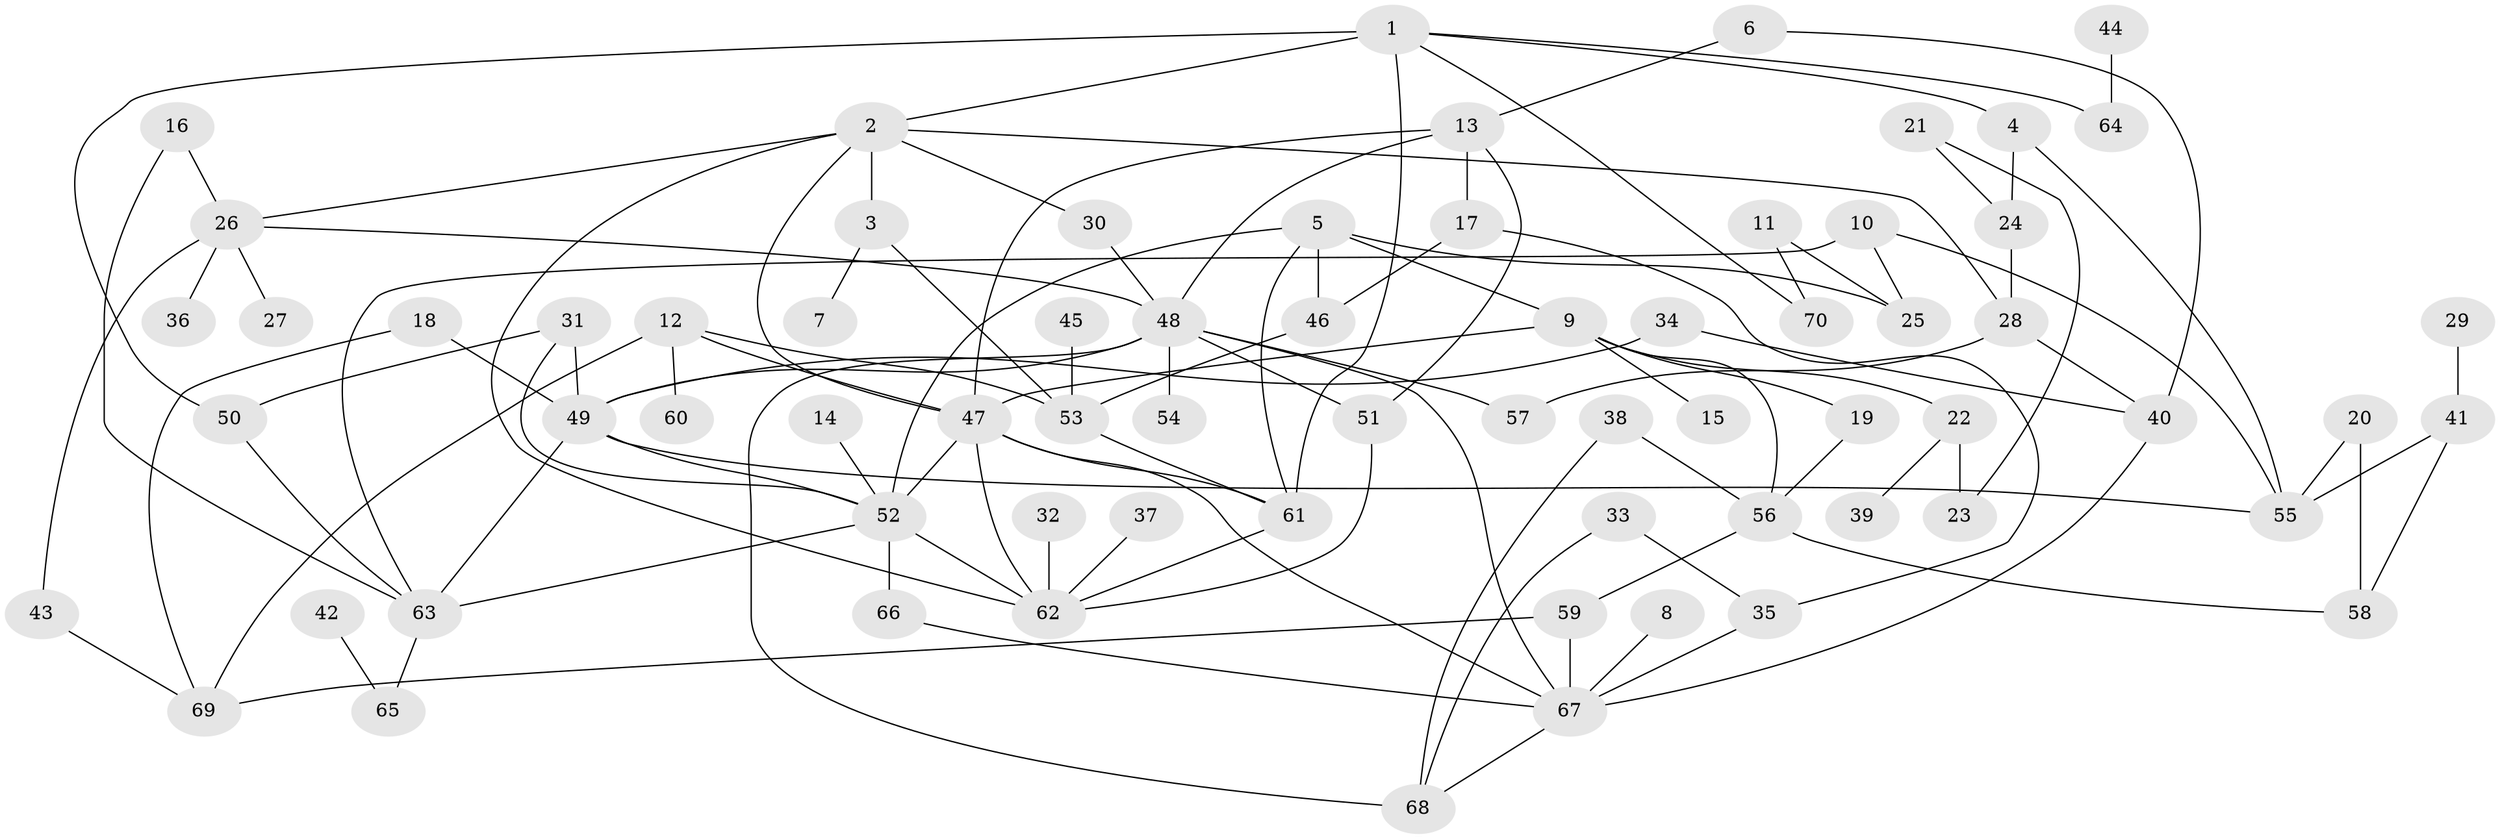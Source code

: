 // original degree distribution, {4: 0.14285714285714285, 7: 0.02142857142857143, 5: 0.05, 6: 0.03571428571428571, 3: 0.19285714285714287, 2: 0.3357142857142857, 1: 0.22142857142857142}
// Generated by graph-tools (version 1.1) at 2025/49/03/09/25 03:49:20]
// undirected, 70 vertices, 112 edges
graph export_dot {
graph [start="1"]
  node [color=gray90,style=filled];
  1;
  2;
  3;
  4;
  5;
  6;
  7;
  8;
  9;
  10;
  11;
  12;
  13;
  14;
  15;
  16;
  17;
  18;
  19;
  20;
  21;
  22;
  23;
  24;
  25;
  26;
  27;
  28;
  29;
  30;
  31;
  32;
  33;
  34;
  35;
  36;
  37;
  38;
  39;
  40;
  41;
  42;
  43;
  44;
  45;
  46;
  47;
  48;
  49;
  50;
  51;
  52;
  53;
  54;
  55;
  56;
  57;
  58;
  59;
  60;
  61;
  62;
  63;
  64;
  65;
  66;
  67;
  68;
  69;
  70;
  1 -- 2 [weight=2.0];
  1 -- 4 [weight=1.0];
  1 -- 50 [weight=1.0];
  1 -- 61 [weight=1.0];
  1 -- 64 [weight=1.0];
  1 -- 70 [weight=1.0];
  2 -- 3 [weight=2.0];
  2 -- 26 [weight=1.0];
  2 -- 28 [weight=1.0];
  2 -- 30 [weight=1.0];
  2 -- 47 [weight=1.0];
  2 -- 62 [weight=1.0];
  3 -- 7 [weight=1.0];
  3 -- 53 [weight=1.0];
  4 -- 24 [weight=1.0];
  4 -- 55 [weight=1.0];
  5 -- 9 [weight=1.0];
  5 -- 25 [weight=1.0];
  5 -- 46 [weight=1.0];
  5 -- 52 [weight=1.0];
  5 -- 61 [weight=1.0];
  6 -- 13 [weight=1.0];
  6 -- 40 [weight=1.0];
  8 -- 67 [weight=1.0];
  9 -- 15 [weight=1.0];
  9 -- 19 [weight=1.0];
  9 -- 22 [weight=1.0];
  9 -- 47 [weight=1.0];
  9 -- 56 [weight=1.0];
  10 -- 25 [weight=1.0];
  10 -- 55 [weight=1.0];
  10 -- 63 [weight=1.0];
  11 -- 25 [weight=1.0];
  11 -- 70 [weight=1.0];
  12 -- 47 [weight=1.0];
  12 -- 53 [weight=1.0];
  12 -- 60 [weight=1.0];
  12 -- 69 [weight=1.0];
  13 -- 17 [weight=1.0];
  13 -- 47 [weight=1.0];
  13 -- 48 [weight=1.0];
  13 -- 51 [weight=1.0];
  14 -- 52 [weight=1.0];
  16 -- 26 [weight=1.0];
  16 -- 63 [weight=1.0];
  17 -- 35 [weight=1.0];
  17 -- 46 [weight=1.0];
  18 -- 49 [weight=1.0];
  18 -- 69 [weight=1.0];
  19 -- 56 [weight=1.0];
  20 -- 55 [weight=1.0];
  20 -- 58 [weight=1.0];
  21 -- 23 [weight=1.0];
  21 -- 24 [weight=1.0];
  22 -- 23 [weight=1.0];
  22 -- 39 [weight=1.0];
  24 -- 28 [weight=1.0];
  26 -- 27 [weight=1.0];
  26 -- 36 [weight=1.0];
  26 -- 43 [weight=1.0];
  26 -- 48 [weight=1.0];
  28 -- 40 [weight=1.0];
  28 -- 57 [weight=1.0];
  29 -- 41 [weight=1.0];
  30 -- 48 [weight=1.0];
  31 -- 49 [weight=1.0];
  31 -- 50 [weight=1.0];
  31 -- 52 [weight=1.0];
  32 -- 62 [weight=1.0];
  33 -- 35 [weight=1.0];
  33 -- 68 [weight=1.0];
  34 -- 40 [weight=1.0];
  34 -- 49 [weight=1.0];
  35 -- 67 [weight=1.0];
  37 -- 62 [weight=1.0];
  38 -- 56 [weight=1.0];
  38 -- 68 [weight=1.0];
  40 -- 67 [weight=1.0];
  41 -- 55 [weight=1.0];
  41 -- 58 [weight=1.0];
  42 -- 65 [weight=1.0];
  43 -- 69 [weight=1.0];
  44 -- 64 [weight=1.0];
  45 -- 53 [weight=1.0];
  46 -- 53 [weight=1.0];
  47 -- 52 [weight=1.0];
  47 -- 61 [weight=1.0];
  47 -- 62 [weight=1.0];
  47 -- 67 [weight=1.0];
  48 -- 49 [weight=1.0];
  48 -- 51 [weight=1.0];
  48 -- 54 [weight=1.0];
  48 -- 57 [weight=1.0];
  48 -- 67 [weight=1.0];
  48 -- 68 [weight=1.0];
  49 -- 52 [weight=1.0];
  49 -- 55 [weight=1.0];
  49 -- 63 [weight=1.0];
  50 -- 63 [weight=1.0];
  51 -- 62 [weight=1.0];
  52 -- 62 [weight=1.0];
  52 -- 63 [weight=1.0];
  52 -- 66 [weight=2.0];
  53 -- 61 [weight=1.0];
  56 -- 58 [weight=1.0];
  56 -- 59 [weight=1.0];
  59 -- 67 [weight=1.0];
  59 -- 69 [weight=1.0];
  61 -- 62 [weight=1.0];
  63 -- 65 [weight=1.0];
  66 -- 67 [weight=1.0];
  67 -- 68 [weight=1.0];
}
